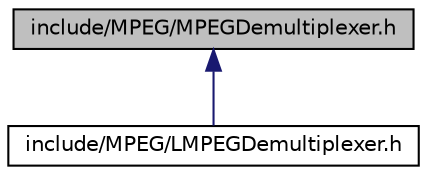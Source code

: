 digraph G
{
  edge [fontname="Helvetica",fontsize="10",labelfontname="Helvetica",labelfontsize="10"];
  node [fontname="Helvetica",fontsize="10",shape=record];
  Node1 [label="include/MPEG/MPEGDemultiplexer.h",height=0.2,width=0.4,color="black", fillcolor="grey75", style="filled" fontcolor="black"];
  Node1 -> Node2 [dir="back",color="midnightblue",fontsize="10",style="solid",fontname="Helvetica"];
  Node2 [label="include/MPEG/LMPEGDemultiplexer.h",height=0.2,width=0.4,color="black", fillcolor="white", style="filled",URL="$_l_m_p_e_g_demultiplexer_8h.html"];
}
